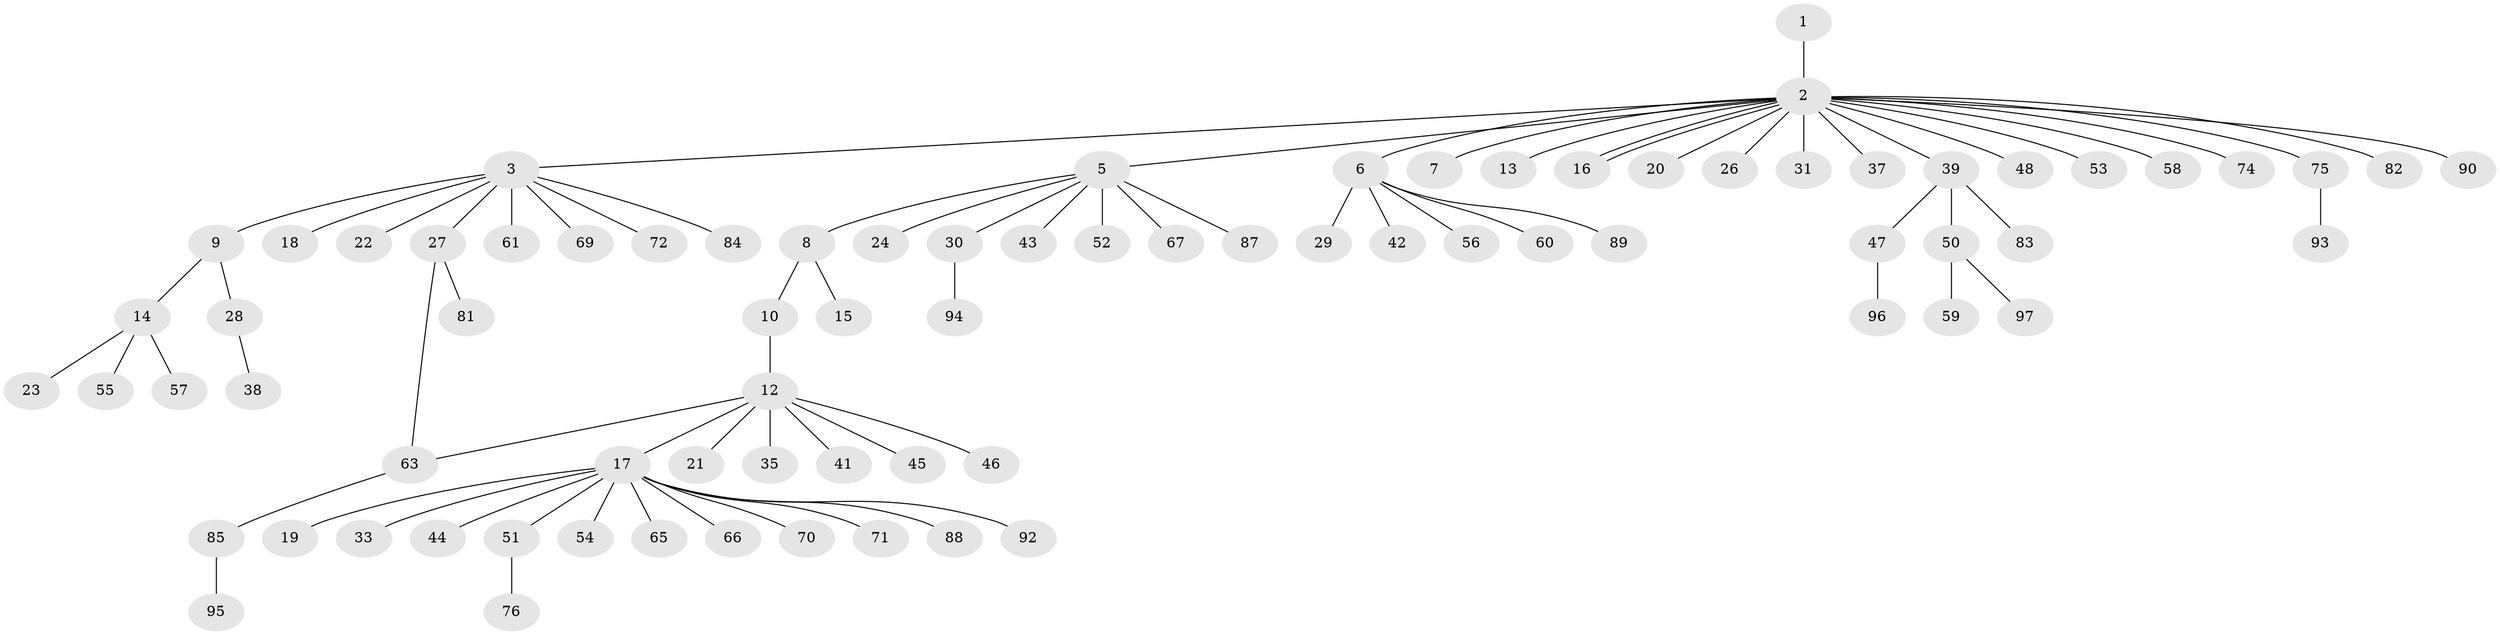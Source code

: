// original degree distribution, {1: 0.6565656565656566, 12: 0.020202020202020204, 10: 0.010101010101010102, 9: 0.020202020202020204, 7: 0.010101010101010102, 3: 0.050505050505050504, 2: 0.18181818181818182, 4: 0.04040404040404041, 13: 0.010101010101010102}
// Generated by graph-tools (version 1.1) at 2025/41/03/06/25 10:41:48]
// undirected, 79 vertices, 80 edges
graph export_dot {
graph [start="1"]
  node [color=gray90,style=filled];
  1;
  2 [super="+4"];
  3 [super="+64"];
  5 [super="+11"];
  6 [super="+62"];
  7;
  8;
  9;
  10;
  12 [super="+25"];
  13;
  14 [super="+34"];
  15;
  16;
  17 [super="+98"];
  18;
  19;
  20;
  21;
  22 [super="+36"];
  23 [super="+73"];
  24;
  26 [super="+40"];
  27 [super="+32"];
  28;
  29;
  30;
  31;
  33;
  35;
  37;
  38 [super="+86"];
  39 [super="+49"];
  41;
  42 [super="+68"];
  43;
  44;
  45;
  46;
  47 [super="+99"];
  48;
  50 [super="+78"];
  51;
  52;
  53;
  54;
  55;
  56;
  57;
  58;
  59;
  60;
  61 [super="+91"];
  63;
  65 [super="+77"];
  66;
  67;
  69;
  70;
  71;
  72;
  74 [super="+79"];
  75 [super="+80"];
  76;
  81;
  82;
  83;
  84;
  85;
  87;
  88;
  89;
  90;
  92;
  93;
  94;
  95;
  96;
  97;
  1 -- 2;
  2 -- 3;
  2 -- 6;
  2 -- 7;
  2 -- 16;
  2 -- 16;
  2 -- 26;
  2 -- 31;
  2 -- 37;
  2 -- 82;
  2 -- 58;
  2 -- 5 [weight=2];
  2 -- 39 [weight=2];
  2 -- 74;
  2 -- 75;
  2 -- 13;
  2 -- 48;
  2 -- 20;
  2 -- 53;
  2 -- 90;
  3 -- 9;
  3 -- 18;
  3 -- 22;
  3 -- 27;
  3 -- 61;
  3 -- 69;
  3 -- 72;
  3 -- 84;
  5 -- 8;
  5 -- 24;
  5 -- 30;
  5 -- 43;
  5 -- 52;
  5 -- 67;
  5 -- 87;
  6 -- 29;
  6 -- 42;
  6 -- 56;
  6 -- 60;
  6 -- 89;
  8 -- 10;
  8 -- 15;
  9 -- 14;
  9 -- 28;
  10 -- 12;
  12 -- 17;
  12 -- 21;
  12 -- 35;
  12 -- 41;
  12 -- 45;
  12 -- 46;
  12 -- 63;
  14 -- 23;
  14 -- 57;
  14 -- 55;
  17 -- 19;
  17 -- 33;
  17 -- 44;
  17 -- 51;
  17 -- 54;
  17 -- 65;
  17 -- 66;
  17 -- 70;
  17 -- 71;
  17 -- 88;
  17 -- 92;
  27 -- 63;
  27 -- 81;
  28 -- 38;
  30 -- 94;
  39 -- 47;
  39 -- 83;
  39 -- 50;
  47 -- 96;
  50 -- 59;
  50 -- 97;
  51 -- 76;
  63 -- 85;
  75 -- 93;
  85 -- 95;
}
